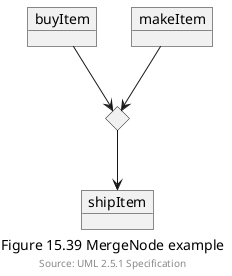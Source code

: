 @startuml
object buyItem
object makeItem
diamond dia
object shipItem

buyItem--> dia
makeItem--> dia
dia --> shipItem

caption Figure 15.39 MergeNode example
footer Source: UML 2.5.1 Specification
@enduml
